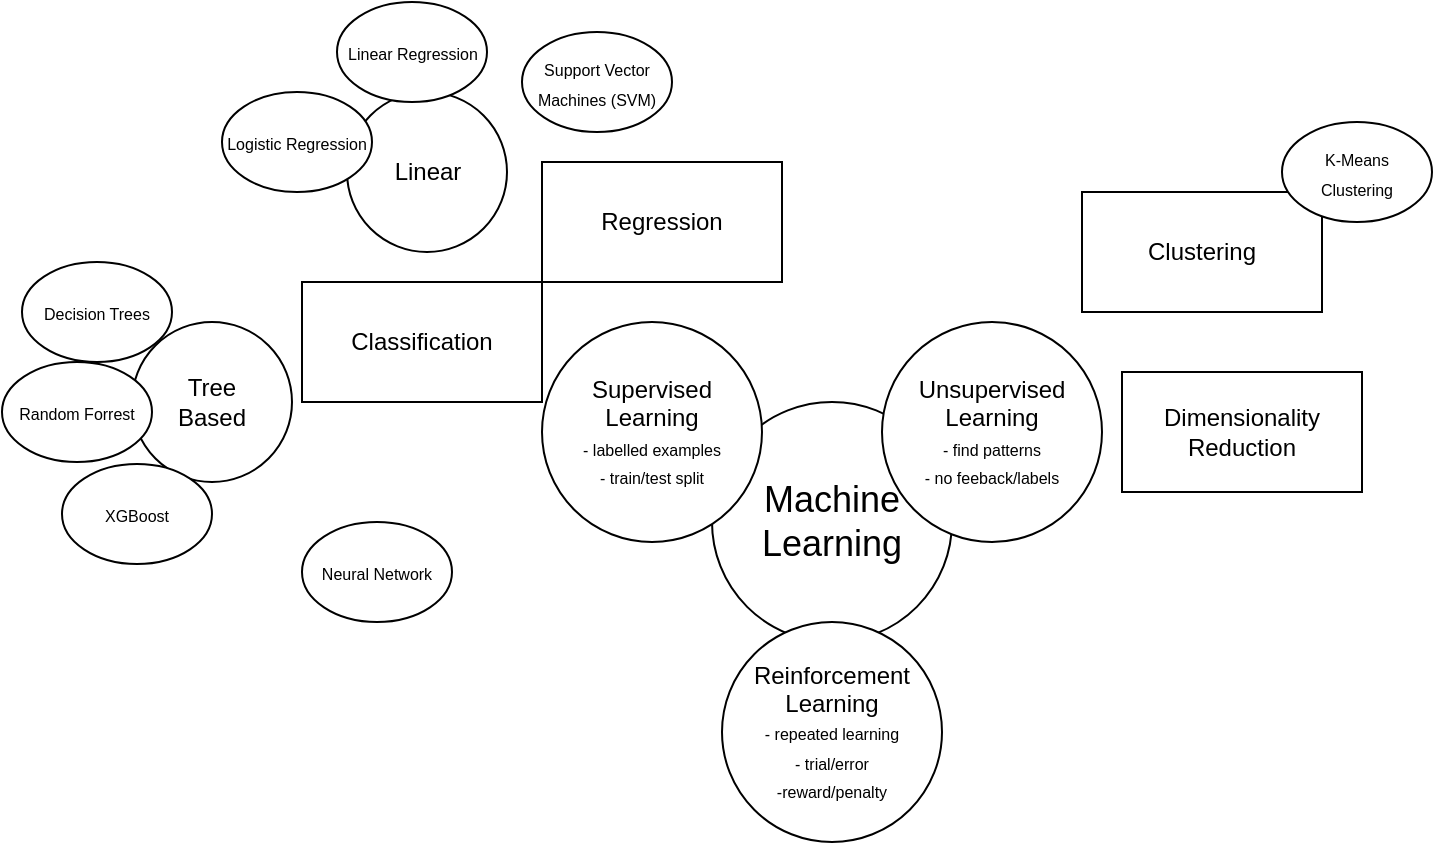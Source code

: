 <mxfile version="21.6.1" type="github">
  <diagram id="6a731a19-8d31-9384-78a2-239565b7b9f0" name="Page-1">
    <mxGraphModel dx="1276" dy="-290" grid="1" gridSize="10" guides="1" tooltips="1" connect="1" arrows="1" fold="1" page="1" pageScale="1" pageWidth="1169" pageHeight="827" background="none" math="0" shadow="0">
      <root>
        <mxCell id="0" />
        <mxCell id="1" parent="0" />
        <mxCell id="NDgvumM39dX7sZHwWWza-1544" value="&lt;font style=&quot;font-size: 18px;&quot;&gt;Machine Learning&lt;/font&gt;" style="ellipse;whiteSpace=wrap;html=1;aspect=fixed;" parent="1" vertex="1">
          <mxGeometry x="515" y="1100" width="120" height="120" as="geometry" />
        </mxCell>
        <mxCell id="NDgvumM39dX7sZHwWWza-1545" value="Supervised Learning&lt;br&gt;&lt;font style=&quot;font-size: 8px;&quot;&gt;- labelled examples&lt;br&gt;- train/test split&lt;/font&gt;" style="ellipse;whiteSpace=wrap;html=1;aspect=fixed;" parent="1" vertex="1">
          <mxGeometry x="430" y="1060" width="110" height="110" as="geometry" />
        </mxCell>
        <mxCell id="NDgvumM39dX7sZHwWWza-1546" value="Unsupervised Learning&lt;br&gt;&lt;font style=&quot;font-size: 8px;&quot;&gt;- find patterns&lt;br&gt;- no feeback/labels&lt;/font&gt;" style="ellipse;whiteSpace=wrap;html=1;aspect=fixed;" parent="1" vertex="1">
          <mxGeometry x="600" y="1060" width="110" height="110" as="geometry" />
        </mxCell>
        <mxCell id="NDgvumM39dX7sZHwWWza-1547" value="Reinforcement Learning&lt;br&gt;&lt;font style=&quot;font-size: 8px;&quot;&gt;- repeated learning&lt;br&gt;- trial/error&lt;br&gt;-reward/penalty&lt;br&gt;&lt;/font&gt;" style="ellipse;whiteSpace=wrap;html=1;aspect=fixed;" parent="1" vertex="1">
          <mxGeometry x="520" y="1210" width="110" height="110" as="geometry" />
        </mxCell>
        <mxCell id="NDgvumM39dX7sZHwWWza-1555" value="&lt;font style=&quot;font-size: 8px;&quot;&gt;Support Vector Machines (SVM)&lt;/font&gt;" style="ellipse;whiteSpace=wrap;html=1;" parent="1" vertex="1">
          <mxGeometry x="420" y="915" width="75" height="50" as="geometry" />
        </mxCell>
        <mxCell id="NDgvumM39dX7sZHwWWza-1556" value="&lt;font style=&quot;font-size: 8px;&quot;&gt;Neural Network&lt;/font&gt;" style="ellipse;whiteSpace=wrap;html=1;" parent="1" vertex="1">
          <mxGeometry x="310" y="1160" width="75" height="50" as="geometry" />
        </mxCell>
        <mxCell id="NDgvumM39dX7sZHwWWza-1564" value="Tree&lt;br&gt;Based" style="ellipse;whiteSpace=wrap;html=1;aspect=fixed;" parent="1" vertex="1">
          <mxGeometry x="225" y="1060" width="80" height="80" as="geometry" />
        </mxCell>
        <mxCell id="NDgvumM39dX7sZHwWWza-1553" value="&lt;font style=&quot;font-size: 8px;&quot;&gt;Decision Trees&lt;/font&gt;" style="ellipse;whiteSpace=wrap;html=1;" parent="1" vertex="1">
          <mxGeometry x="170" y="1030" width="75" height="50" as="geometry" />
        </mxCell>
        <mxCell id="NDgvumM39dX7sZHwWWza-1554" value="&lt;font style=&quot;font-size: 8px;&quot;&gt;Random Forrest&lt;/font&gt;" style="ellipse;whiteSpace=wrap;html=1;" parent="1" vertex="1">
          <mxGeometry x="160" y="1080" width="75" height="50" as="geometry" />
        </mxCell>
        <mxCell id="NDgvumM39dX7sZHwWWza-1560" value="&lt;font style=&quot;font-size: 8px;&quot;&gt;XGBoost&lt;/font&gt;" style="ellipse;whiteSpace=wrap;html=1;" parent="1" vertex="1">
          <mxGeometry x="190" y="1131" width="75" height="50" as="geometry" />
        </mxCell>
        <mxCell id="NDgvumM39dX7sZHwWWza-1565" value="Linear" style="ellipse;whiteSpace=wrap;html=1;aspect=fixed;" parent="1" vertex="1">
          <mxGeometry x="332.5" y="945" width="80" height="80" as="geometry" />
        </mxCell>
        <mxCell id="NDgvumM39dX7sZHwWWza-1551" value="&lt;font style=&quot;font-size: 8px;&quot;&gt;Linear Regression&lt;/font&gt;" style="ellipse;whiteSpace=wrap;html=1;" parent="1" vertex="1">
          <mxGeometry x="327.5" y="900" width="75" height="50" as="geometry" />
        </mxCell>
        <mxCell id="NDgvumM39dX7sZHwWWza-1552" value="&lt;font style=&quot;font-size: 8px;&quot;&gt;Logistic Regression&lt;/font&gt;" style="ellipse;whiteSpace=wrap;html=1;" parent="1" vertex="1">
          <mxGeometry x="270" y="945" width="75" height="50" as="geometry" />
        </mxCell>
        <mxCell id="NDgvumM39dX7sZHwWWza-1566" value="Regression" style="rounded=0;whiteSpace=wrap;html=1;" parent="1" vertex="1">
          <mxGeometry x="430" y="980" width="120" height="60" as="geometry" />
        </mxCell>
        <mxCell id="NDgvumM39dX7sZHwWWza-1567" value="Classification" style="rounded=0;whiteSpace=wrap;html=1;" parent="1" vertex="1">
          <mxGeometry x="310" y="1040" width="120" height="60" as="geometry" />
        </mxCell>
        <mxCell id="NDgvumM39dX7sZHwWWza-1568" value="Clustering" style="rounded=0;whiteSpace=wrap;html=1;" parent="1" vertex="1">
          <mxGeometry x="700" y="995" width="120" height="60" as="geometry" />
        </mxCell>
        <mxCell id="NDgvumM39dX7sZHwWWza-1569" value="Dimensionality Reduction" style="rounded=0;whiteSpace=wrap;html=1;" parent="1" vertex="1">
          <mxGeometry x="720" y="1085" width="120" height="60" as="geometry" />
        </mxCell>
        <mxCell id="DraHBIbrYnmkfJdu0Cen-1" value="&lt;font style=&quot;font-size: 8px;&quot;&gt;K-Means&lt;br&gt;Clustering&lt;/font&gt;" style="ellipse;whiteSpace=wrap;html=1;" vertex="1" parent="1">
          <mxGeometry x="800" y="960" width="75" height="50" as="geometry" />
        </mxCell>
      </root>
    </mxGraphModel>
  </diagram>
</mxfile>
